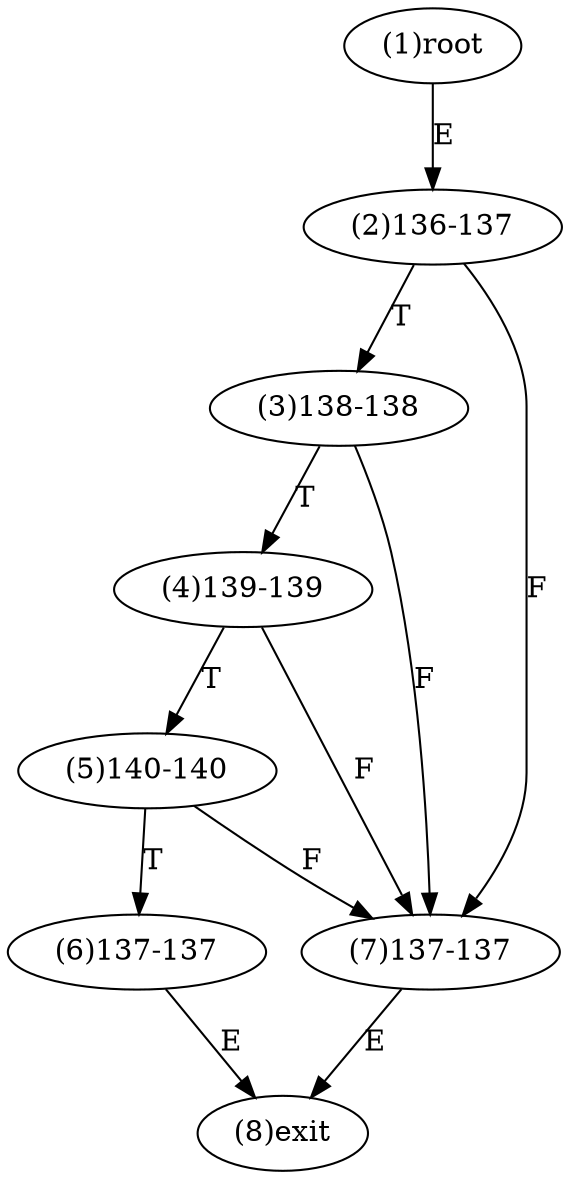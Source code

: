digraph "" { 
1[ label="(1)root"];
2[ label="(2)136-137"];
3[ label="(3)138-138"];
4[ label="(4)139-139"];
5[ label="(5)140-140"];
6[ label="(6)137-137"];
7[ label="(7)137-137"];
8[ label="(8)exit"];
1->2[ label="E"];
2->7[ label="F"];
2->3[ label="T"];
3->7[ label="F"];
3->4[ label="T"];
4->7[ label="F"];
4->5[ label="T"];
5->7[ label="F"];
5->6[ label="T"];
6->8[ label="E"];
7->8[ label="E"];
}